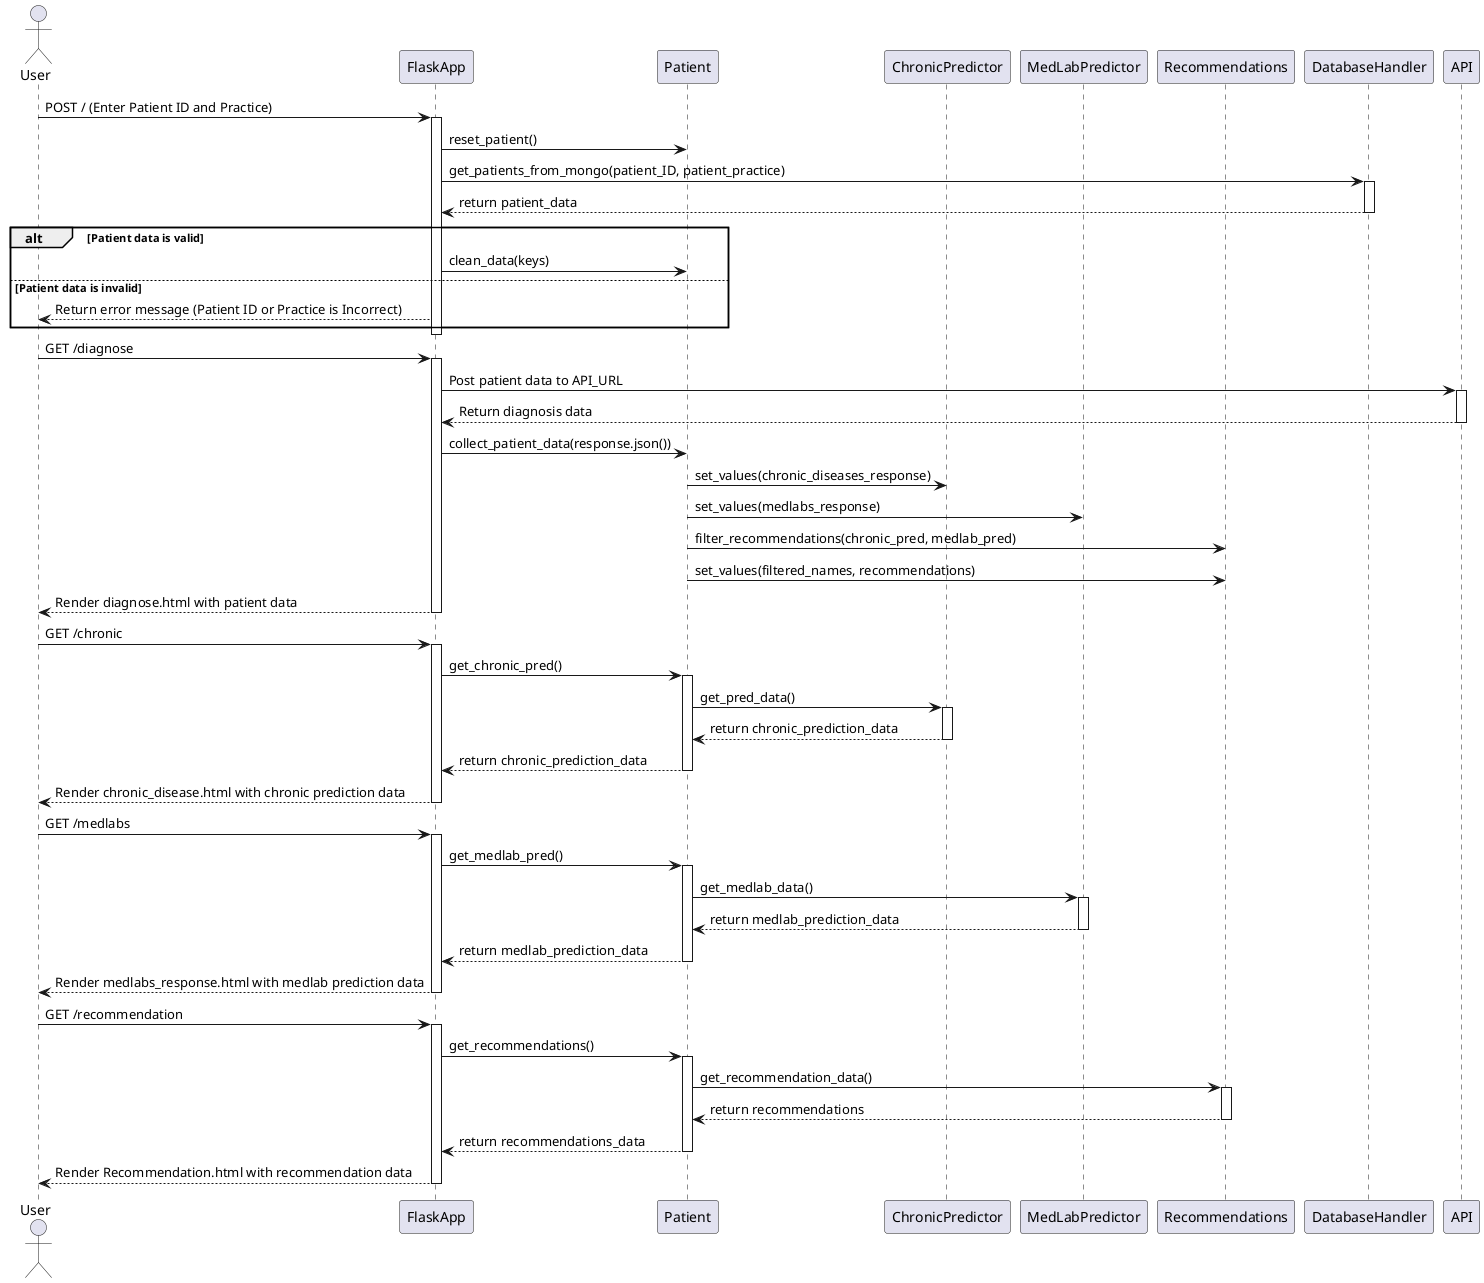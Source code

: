 @startuml
actor User

participant "FlaskApp" as Flask
participant "Patient" as Patient
participant "ChronicPredictor" as ChronicPredictor
participant "MedLabPredictor" as MedLabPredictor
participant "Recommendations" as Recommendations
participant "DatabaseHandler" as Database
participant "API" as API

User -> Flask: POST / (Enter Patient ID and Practice)
activate Flask
Flask -> Patient: reset_patient()
Flask -> Database: get_patients_from_mongo(patient_ID, patient_practice)
activate Database
Database --> Flask: return patient_data
deactivate Database


alt Patient data is valid
   Flask -> Patient: clean_data(keys)
else Patient data is invalid
    Flask --> User: Return error message (Patient ID or Practice is Incorrect)
end
deactivate Flask

User -> Flask: GET /diagnose
activate Flask
Flask -> API: Post patient data to API_URL
activate API
API --> Flask: Return diagnosis data
deactivate API
Flask -> Patient: collect_patient_data(response.json())
Patient -> ChronicPredictor: set_values(chronic_diseases_response)
Patient -> MedLabPredictor: set_values(medlabs_response)
Patient -> Recommendations: filter_recommendations(chronic_pred, medlab_pred)
Patient -> Recommendations: set_values(filtered_names, recommendations)
Flask --> User: Render diagnose.html with patient data
deactivate Flask

User -> Flask: GET /chronic
activate Flask
Flask -> Patient: get_chronic_pred()
activate Patient
Patient -> ChronicPredictor: get_pred_data()
activate ChronicPredictor 
ChronicPredictor --> Patient: return chronic_prediction_data
deactivate ChronicPredictor
Patient --> Flask: return chronic_prediction_data
deactivate Patient
Flask --> User: Render chronic_disease.html with chronic prediction data
deactivate Flask

User -> Flask: GET /medlabs
activate Flask
Flask -> Patient: get_medlab_pred()
activate Patient
Patient -> MedLabPredictor: get_medlab_data()
activate MedLabPredictor 
MedLabPredictor --> Patient : return medlab_prediction_data
deactivate MedLabPredictor
Patient --> Flask : return medlab_prediction_data
deactivate Patient
Flask --> User: Render medlabs_response.html with medlab prediction data
deactivate Flask

User -> Flask: GET /recommendation
activate Flask
Flask -> Patient: get_recommendations()
activate Patient
Patient -> Recommendations: get_recommendation_data()
activate Recommendations
Recommendations --> Patient: return recommendations
deactivate Recommendations
Patient --> Flask : return recommendations_data
deactivate Patient
Flask --> User: Render Recommendation.html with recommendation data
deactivate Flask

@enduml
